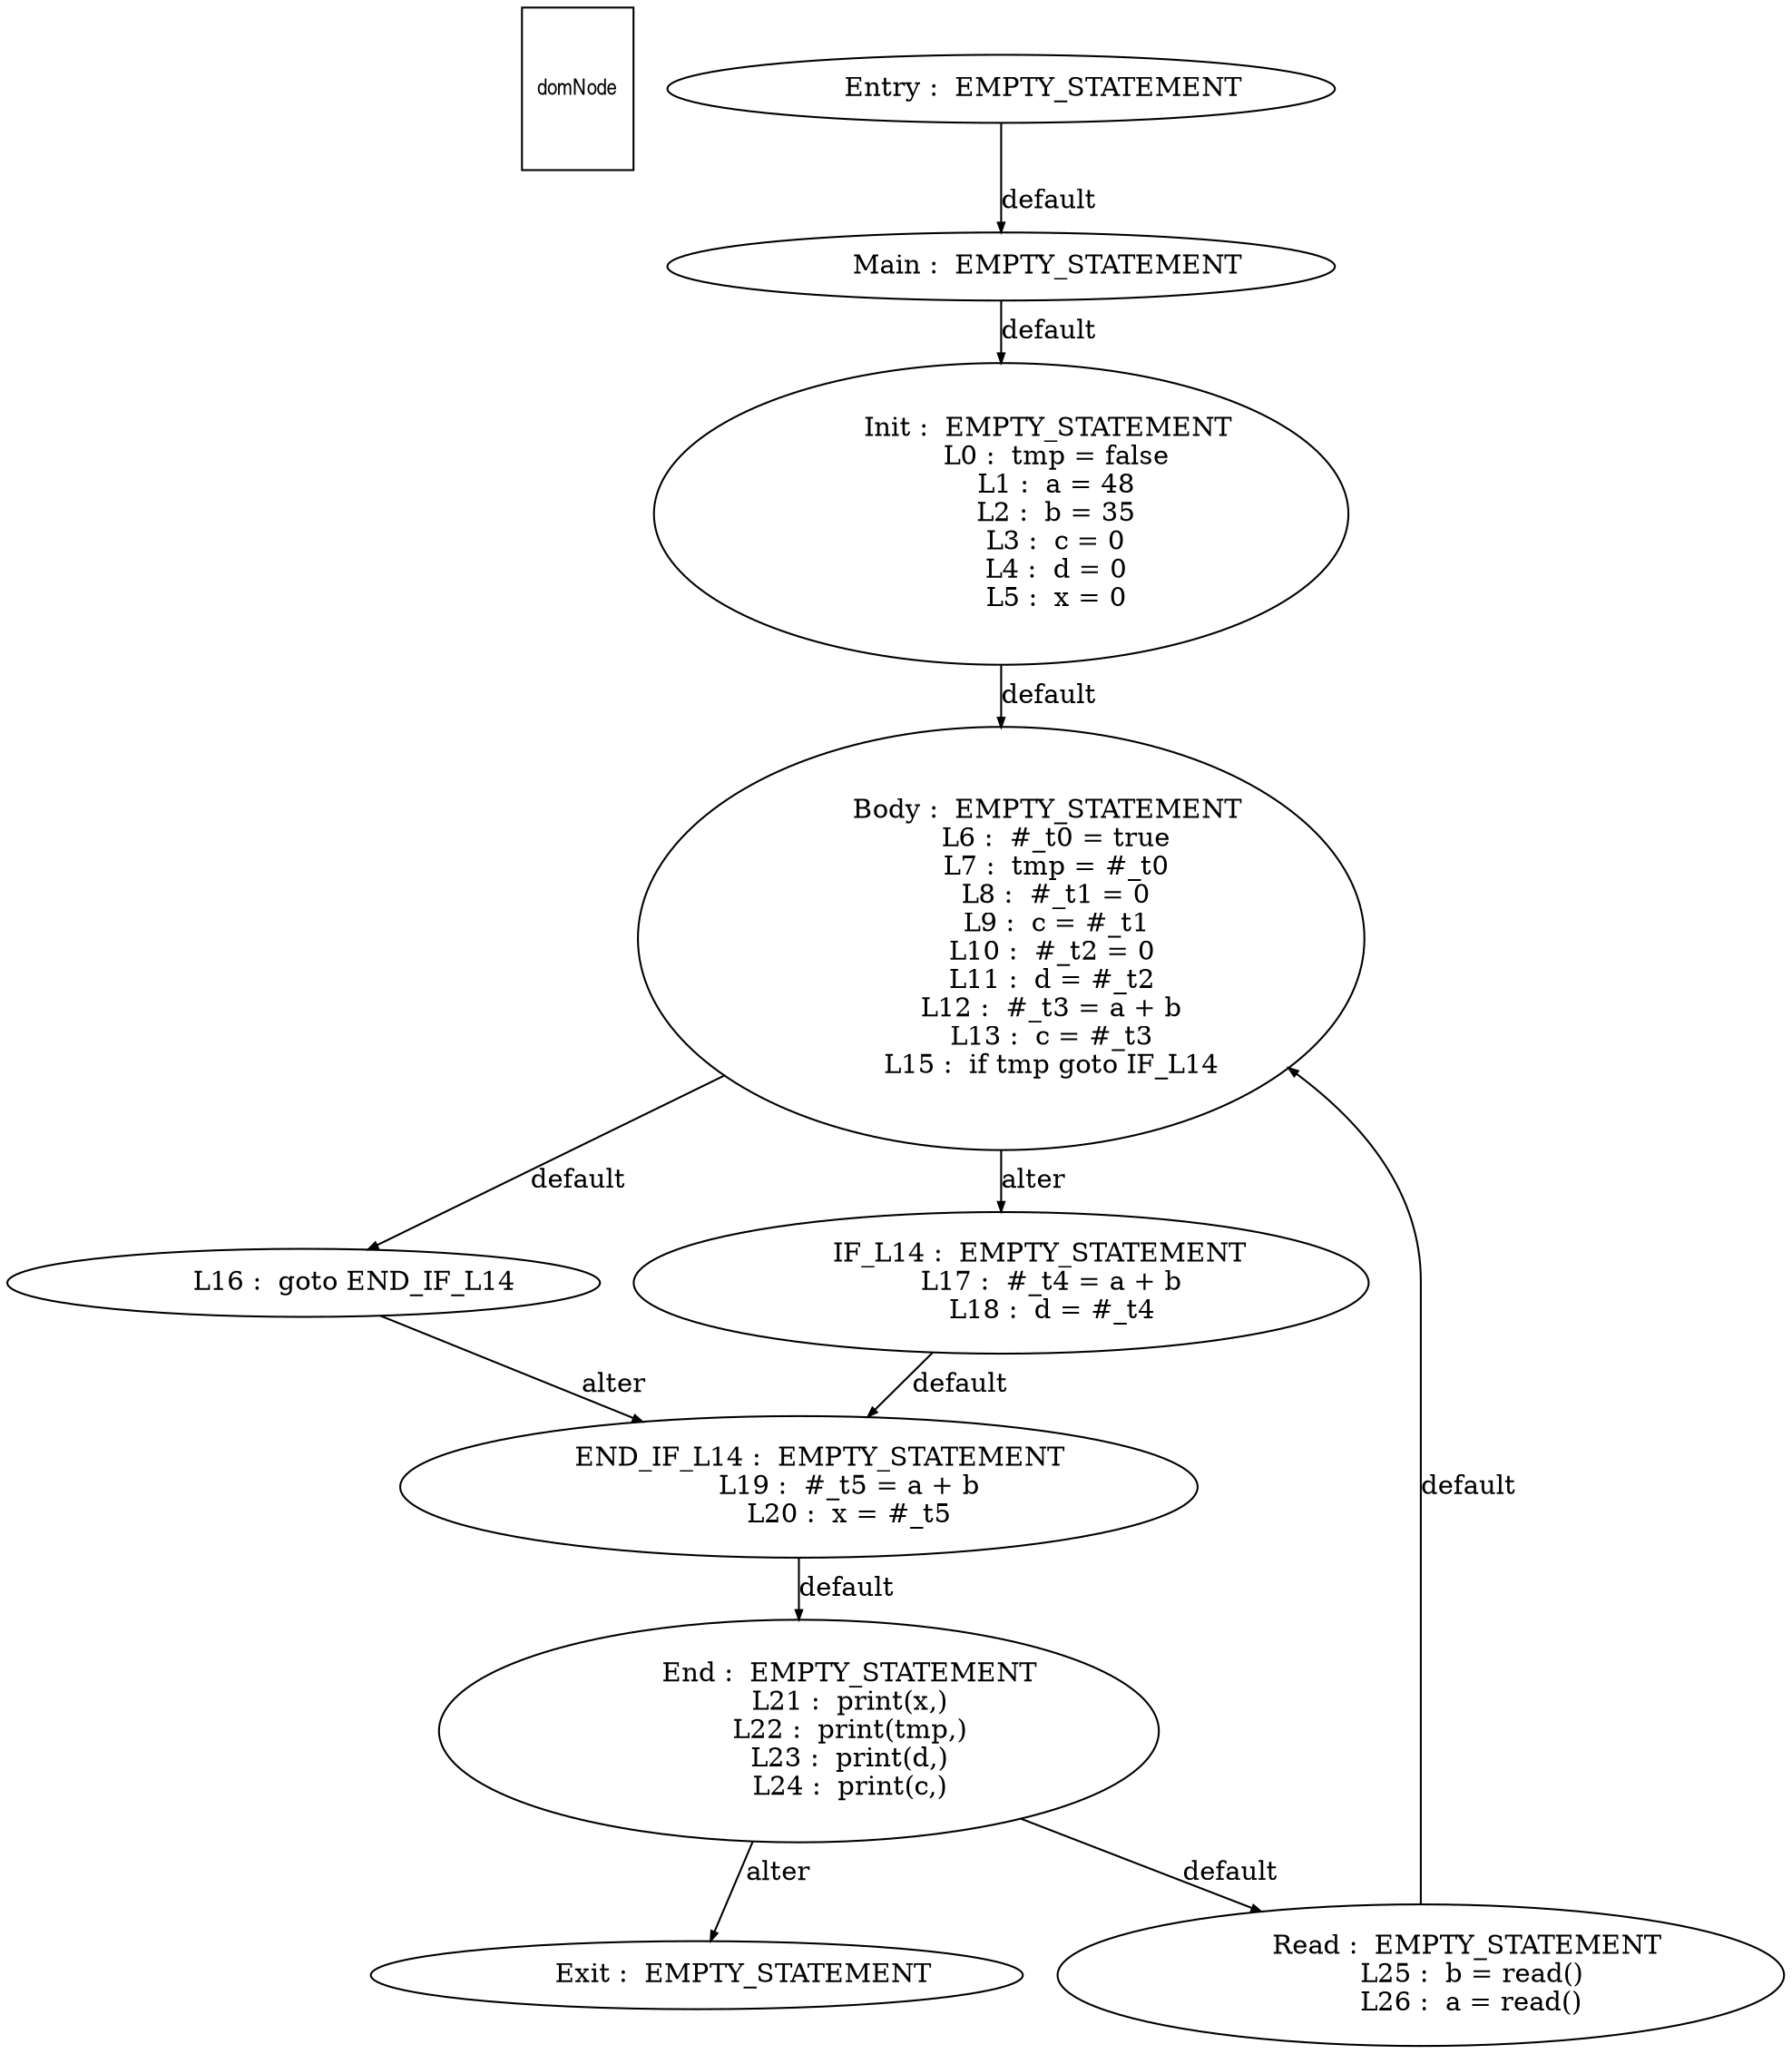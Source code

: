 digraph G {
  ranksep=.25;
  edge [arrowsize=.5]
  domNode [shape=rectangle, fontname="ArialNarrow",
        fontsize=12,  height=1.2];
  "           Main :  EMPTY_STATEMENT
"; "           Init :  EMPTY_STATEMENT
             L0 :  tmp = false
             L1 :  a = 48
             L2 :  b = 35
             L3 :  c = 0
             L4 :  d = 0
             L5 :  x = 0
"; "           Body :  EMPTY_STATEMENT
             L6 :  #_t0 = true
             L7 :  tmp = #_t0
             L8 :  #_t1 = 0
             L9 :  c = #_t1
            L10 :  #_t2 = 0
            L11 :  d = #_t2
            L12 :  #_t3 = a + b
            L13 :  c = #_t3
            L15 :  if tmp goto IF_L14
"; "            L16 :  goto END_IF_L14
"; "         IF_L14 :  EMPTY_STATEMENT
            L17 :  #_t4 = a + b
            L18 :  d = #_t4
"; "     END_IF_L14 :  EMPTY_STATEMENT
            L19 :  #_t5 = a + b
            L20 :  x = #_t5
"; "          Entry :  EMPTY_STATEMENT
"; "            End :  EMPTY_STATEMENT
            L21 :  print(x,)
            L22 :  print(tmp,)
            L23 :  print(d,)
            L24 :  print(c,)
"; "           Exit :  EMPTY_STATEMENT
"; "           Read :  EMPTY_STATEMENT
            L25 :  b = read()
            L26 :  a = read()
"; 
  "           Main :  EMPTY_STATEMENT
" -> "           Init :  EMPTY_STATEMENT
             L0 :  tmp = false
             L1 :  a = 48
             L2 :  b = 35
             L3 :  c = 0
             L4 :  d = 0
             L5 :  x = 0
"  [label="default"];
  "           Init :  EMPTY_STATEMENT
             L0 :  tmp = false
             L1 :  a = 48
             L2 :  b = 35
             L3 :  c = 0
             L4 :  d = 0
             L5 :  x = 0
" -> "           Body :  EMPTY_STATEMENT
             L6 :  #_t0 = true
             L7 :  tmp = #_t0
             L8 :  #_t1 = 0
             L9 :  c = #_t1
            L10 :  #_t2 = 0
            L11 :  d = #_t2
            L12 :  #_t3 = a + b
            L13 :  c = #_t3
            L15 :  if tmp goto IF_L14
"  [label="default"];
  "           Body :  EMPTY_STATEMENT
             L6 :  #_t0 = true
             L7 :  tmp = #_t0
             L8 :  #_t1 = 0
             L9 :  c = #_t1
            L10 :  #_t2 = 0
            L11 :  d = #_t2
            L12 :  #_t3 = a + b
            L13 :  c = #_t3
            L15 :  if tmp goto IF_L14
" -> "            L16 :  goto END_IF_L14
"  [label="default"];
  "           Body :  EMPTY_STATEMENT
             L6 :  #_t0 = true
             L7 :  tmp = #_t0
             L8 :  #_t1 = 0
             L9 :  c = #_t1
            L10 :  #_t2 = 0
            L11 :  d = #_t2
            L12 :  #_t3 = a + b
            L13 :  c = #_t3
            L15 :  if tmp goto IF_L14
" -> "         IF_L14 :  EMPTY_STATEMENT
            L17 :  #_t4 = a + b
            L18 :  d = #_t4
"  [label="alter"];
  "            L16 :  goto END_IF_L14
" -> "     END_IF_L14 :  EMPTY_STATEMENT
            L19 :  #_t5 = a + b
            L20 :  x = #_t5
"  [label="alter"];
  "         IF_L14 :  EMPTY_STATEMENT
            L17 :  #_t4 = a + b
            L18 :  d = #_t4
" -> "     END_IF_L14 :  EMPTY_STATEMENT
            L19 :  #_t5 = a + b
            L20 :  x = #_t5
"  [label="default"];
  "     END_IF_L14 :  EMPTY_STATEMENT
            L19 :  #_t5 = a + b
            L20 :  x = #_t5
" -> "            End :  EMPTY_STATEMENT
            L21 :  print(x,)
            L22 :  print(tmp,)
            L23 :  print(d,)
            L24 :  print(c,)
"  [label="default"];
  "          Entry :  EMPTY_STATEMENT
" -> "           Main :  EMPTY_STATEMENT
"  [label="default"];
  "            End :  EMPTY_STATEMENT
            L21 :  print(x,)
            L22 :  print(tmp,)
            L23 :  print(d,)
            L24 :  print(c,)
" -> "           Read :  EMPTY_STATEMENT
            L25 :  b = read()
            L26 :  a = read()
"  [label="default"];
  "            End :  EMPTY_STATEMENT
            L21 :  print(x,)
            L22 :  print(tmp,)
            L23 :  print(d,)
            L24 :  print(c,)
" -> "           Exit :  EMPTY_STATEMENT
"  [label="alter"];
  "           Read :  EMPTY_STATEMENT
            L25 :  b = read()
            L26 :  a = read()
" -> "           Body :  EMPTY_STATEMENT
             L6 :  #_t0 = true
             L7 :  tmp = #_t0
             L8 :  #_t1 = 0
             L9 :  c = #_t1
            L10 :  #_t2 = 0
            L11 :  d = #_t2
            L12 :  #_t3 = a + b
            L13 :  c = #_t3
            L15 :  if tmp goto IF_L14
"  [label="default"];
}
